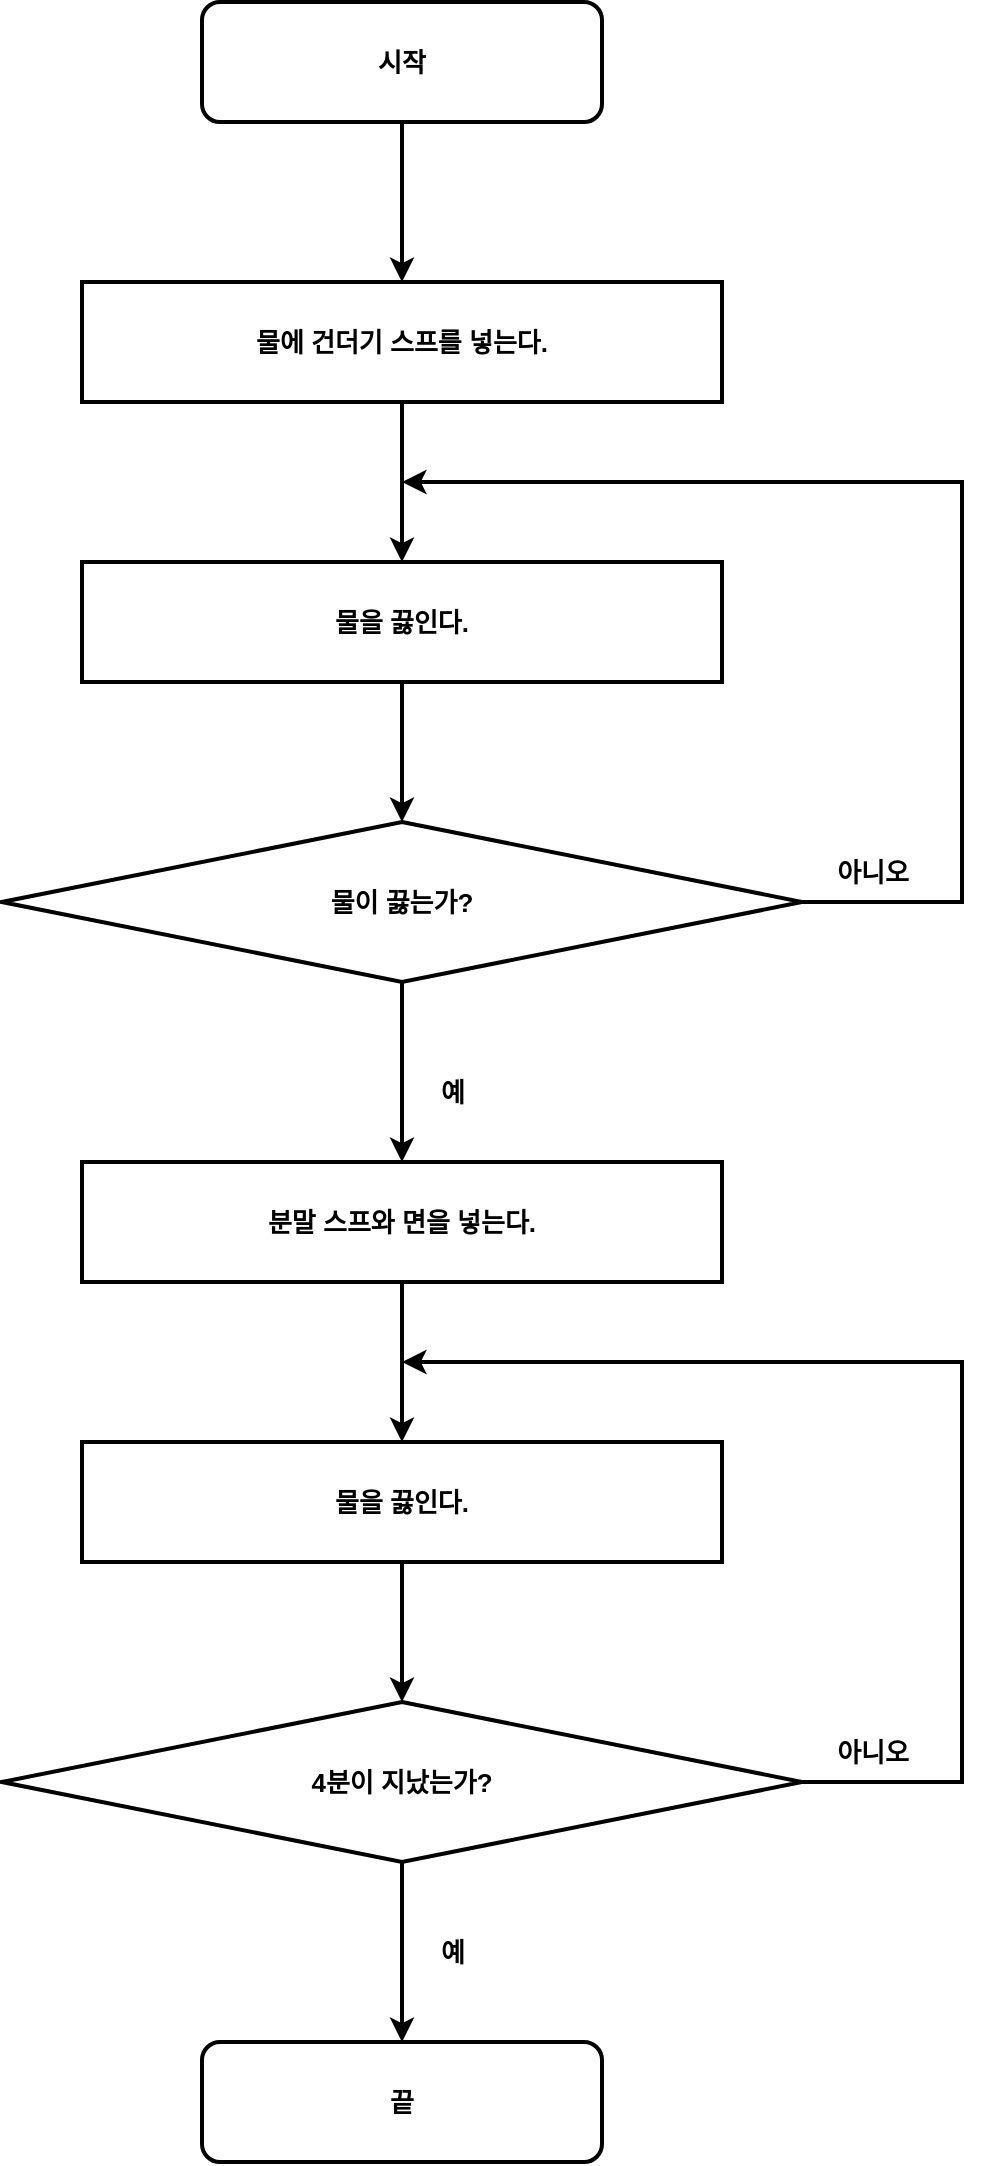 <mxfile version="17.5.0" type="github">
  <diagram id="NUfan7A6GTYMJubPJxAW" name="Page-1">
    <mxGraphModel dx="1577" dy="1075" grid="0" gridSize="10" guides="1" tooltips="1" connect="1" arrows="1" fold="1" page="1" pageScale="1" pageWidth="827" pageHeight="1169" math="0" shadow="0">
      <root>
        <mxCell id="0" />
        <mxCell id="1" parent="0" />
        <mxCell id="d3Z2bkcAb50a6Iq6AdsA-3" value="" style="edgeStyle=orthogonalEdgeStyle;rounded=0;orthogonalLoop=1;jettySize=auto;html=1;fontSize=13;fontStyle=1;strokeWidth=2;" edge="1" parent="1" source="d3Z2bkcAb50a6Iq6AdsA-1" target="d3Z2bkcAb50a6Iq6AdsA-2">
          <mxGeometry relative="1" as="geometry" />
        </mxCell>
        <mxCell id="d3Z2bkcAb50a6Iq6AdsA-1" value="시작" style="rounded=1;whiteSpace=wrap;html=1;fontSize=13;fontStyle=1;strokeWidth=2;" vertex="1" parent="1">
          <mxGeometry x="300" y="40" width="200" height="60" as="geometry" />
        </mxCell>
        <mxCell id="d3Z2bkcAb50a6Iq6AdsA-7" value="" style="edgeStyle=orthogonalEdgeStyle;rounded=0;orthogonalLoop=1;jettySize=auto;html=1;fontSize=13;fontStyle=1;strokeWidth=2;" edge="1" parent="1" source="d3Z2bkcAb50a6Iq6AdsA-2" target="d3Z2bkcAb50a6Iq6AdsA-6">
          <mxGeometry relative="1" as="geometry" />
        </mxCell>
        <mxCell id="d3Z2bkcAb50a6Iq6AdsA-2" value="물에 건더기 스프를 넣는다." style="rounded=0;whiteSpace=wrap;html=1;fontSize=13;fontStyle=1;strokeWidth=2;" vertex="1" parent="1">
          <mxGeometry x="240" y="180" width="320" height="60" as="geometry" />
        </mxCell>
        <mxCell id="d3Z2bkcAb50a6Iq6AdsA-9" value="" style="edgeStyle=orthogonalEdgeStyle;rounded=0;orthogonalLoop=1;jettySize=auto;html=1;fontSize=13;fontStyle=1;strokeWidth=2;" edge="1" parent="1" source="d3Z2bkcAb50a6Iq6AdsA-6" target="d3Z2bkcAb50a6Iq6AdsA-8">
          <mxGeometry relative="1" as="geometry" />
        </mxCell>
        <mxCell id="d3Z2bkcAb50a6Iq6AdsA-6" value="물을 끓인다." style="whiteSpace=wrap;html=1;rounded=0;fontSize=13;fontStyle=1;strokeWidth=2;" vertex="1" parent="1">
          <mxGeometry x="240" y="320" width="320" height="60" as="geometry" />
        </mxCell>
        <mxCell id="d3Z2bkcAb50a6Iq6AdsA-12" value="" style="edgeStyle=orthogonalEdgeStyle;rounded=0;orthogonalLoop=1;jettySize=auto;html=1;fontSize=13;fontStyle=1;strokeWidth=2;" edge="1" parent="1" source="d3Z2bkcAb50a6Iq6AdsA-8" target="d3Z2bkcAb50a6Iq6AdsA-11">
          <mxGeometry relative="1" as="geometry" />
        </mxCell>
        <mxCell id="d3Z2bkcAb50a6Iq6AdsA-8" value="물이 끓는가?" style="rhombus;whiteSpace=wrap;html=1;rounded=0;fontSize=13;fontStyle=1;strokeWidth=2;" vertex="1" parent="1">
          <mxGeometry x="200" y="450" width="400" height="80" as="geometry" />
        </mxCell>
        <mxCell id="d3Z2bkcAb50a6Iq6AdsA-14" value="" style="edgeStyle=orthogonalEdgeStyle;rounded=0;orthogonalLoop=1;jettySize=auto;html=1;fontSize=13;fontStyle=1;strokeWidth=2;" edge="1" parent="1" source="d3Z2bkcAb50a6Iq6AdsA-11" target="d3Z2bkcAb50a6Iq6AdsA-13">
          <mxGeometry relative="1" as="geometry" />
        </mxCell>
        <mxCell id="d3Z2bkcAb50a6Iq6AdsA-11" value="분말 스프와 면을 넣는다." style="whiteSpace=wrap;html=1;rounded=0;fontSize=13;fontStyle=1;strokeWidth=2;" vertex="1" parent="1">
          <mxGeometry x="240" y="620" width="320" height="60" as="geometry" />
        </mxCell>
        <mxCell id="d3Z2bkcAb50a6Iq6AdsA-16" value="" style="edgeStyle=orthogonalEdgeStyle;rounded=0;orthogonalLoop=1;jettySize=auto;html=1;fontSize=13;fontStyle=1;strokeWidth=2;" edge="1" parent="1" source="d3Z2bkcAb50a6Iq6AdsA-13" target="d3Z2bkcAb50a6Iq6AdsA-15">
          <mxGeometry relative="1" as="geometry" />
        </mxCell>
        <mxCell id="d3Z2bkcAb50a6Iq6AdsA-13" value="물을 끓인다." style="whiteSpace=wrap;html=1;rounded=0;fontSize=13;fontStyle=1;strokeWidth=2;" vertex="1" parent="1">
          <mxGeometry x="240" y="760" width="320" height="60" as="geometry" />
        </mxCell>
        <mxCell id="d3Z2bkcAb50a6Iq6AdsA-18" value="" style="edgeStyle=orthogonalEdgeStyle;rounded=0;orthogonalLoop=1;jettySize=auto;html=1;fontSize=13;fontStyle=1;strokeWidth=2;" edge="1" parent="1" source="d3Z2bkcAb50a6Iq6AdsA-15" target="d3Z2bkcAb50a6Iq6AdsA-17">
          <mxGeometry relative="1" as="geometry" />
        </mxCell>
        <mxCell id="d3Z2bkcAb50a6Iq6AdsA-15" value="4분이 지났는가?" style="rhombus;whiteSpace=wrap;html=1;rounded=0;fontSize=13;fontStyle=1;strokeWidth=2;" vertex="1" parent="1">
          <mxGeometry x="200" y="890" width="400" height="80" as="geometry" />
        </mxCell>
        <mxCell id="d3Z2bkcAb50a6Iq6AdsA-17" value="끝" style="whiteSpace=wrap;html=1;rounded=1;fontSize=13;fontStyle=1;strokeWidth=2;" vertex="1" parent="1">
          <mxGeometry x="300" y="1060" width="200" height="60" as="geometry" />
        </mxCell>
        <mxCell id="d3Z2bkcAb50a6Iq6AdsA-29" value="" style="edgeStyle=segmentEdgeStyle;endArrow=classic;html=1;rounded=0;fontSize=13;fontStyle=1;strokeWidth=2;" edge="1" parent="1">
          <mxGeometry width="50" height="50" relative="1" as="geometry">
            <mxPoint x="600" y="490" as="sourcePoint" />
            <mxPoint x="400" y="280" as="targetPoint" />
            <Array as="points">
              <mxPoint x="680" y="490" />
              <mxPoint x="680" y="280" />
              <mxPoint x="400" y="280" />
            </Array>
          </mxGeometry>
        </mxCell>
        <mxCell id="d3Z2bkcAb50a6Iq6AdsA-30" value="" style="edgeStyle=segmentEdgeStyle;endArrow=classic;html=1;rounded=0;fontSize=13;fontStyle=1;strokeWidth=2;" edge="1" parent="1">
          <mxGeometry width="50" height="50" relative="1" as="geometry">
            <mxPoint x="600" y="930" as="sourcePoint" />
            <mxPoint x="400" y="720" as="targetPoint" />
            <Array as="points">
              <mxPoint x="680" y="930" />
              <mxPoint x="680" y="720" />
              <mxPoint x="400" y="720" />
            </Array>
          </mxGeometry>
        </mxCell>
        <mxCell id="d3Z2bkcAb50a6Iq6AdsA-31" value="&lt;font style=&quot;font-size: 13px;&quot;&gt;예&lt;/font&gt;" style="text;strokeColor=none;fillColor=none;html=1;fontSize=13;fontStyle=1;verticalAlign=middle;align=center;rounded=1;strokeWidth=2;" vertex="1" parent="1">
          <mxGeometry x="380" y="570" width="90" height="30" as="geometry" />
        </mxCell>
        <mxCell id="d3Z2bkcAb50a6Iq6AdsA-32" value="&lt;font style=&quot;font-size: 13px;&quot;&gt;아니오&lt;/font&gt;" style="text;strokeColor=none;fillColor=none;html=1;fontSize=13;fontStyle=1;verticalAlign=middle;align=center;rounded=1;strokeWidth=2;" vertex="1" parent="1">
          <mxGeometry x="590" y="460" width="90" height="30" as="geometry" />
        </mxCell>
        <mxCell id="d3Z2bkcAb50a6Iq6AdsA-33" value="&lt;font style=&quot;font-size: 13px;&quot;&gt;예&lt;/font&gt;" style="text;strokeColor=none;fillColor=none;html=1;fontSize=13;fontStyle=1;verticalAlign=middle;align=center;rounded=1;strokeWidth=2;" vertex="1" parent="1">
          <mxGeometry x="380" y="1000" width="90" height="30" as="geometry" />
        </mxCell>
        <mxCell id="d3Z2bkcAb50a6Iq6AdsA-34" value="&lt;font style=&quot;font-size: 13px;&quot;&gt;아니오&lt;/font&gt;" style="text;strokeColor=none;fillColor=none;html=1;fontSize=13;fontStyle=1;verticalAlign=middle;align=center;rounded=1;strokeWidth=2;" vertex="1" parent="1">
          <mxGeometry x="590" y="900" width="90" height="30" as="geometry" />
        </mxCell>
      </root>
    </mxGraphModel>
  </diagram>
</mxfile>
